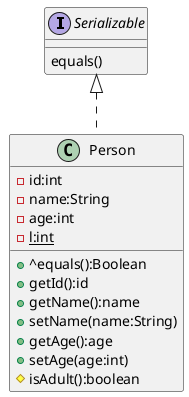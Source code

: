 @startuml Uebungseiheit 3 - Aufgabe 3

interface Serializable{
    equals()
}

class Person {
    -id:int 
    -name:String 
    -age:int 
    -{static} l:int

    +^equals():Boolean
    +getId():id
    +getName():name
    +setName(name:String)
    +getAge():age
    +setAge(age:int)
    #isAdult():boolean
}

Person ..up|> Serializable

@enduml 